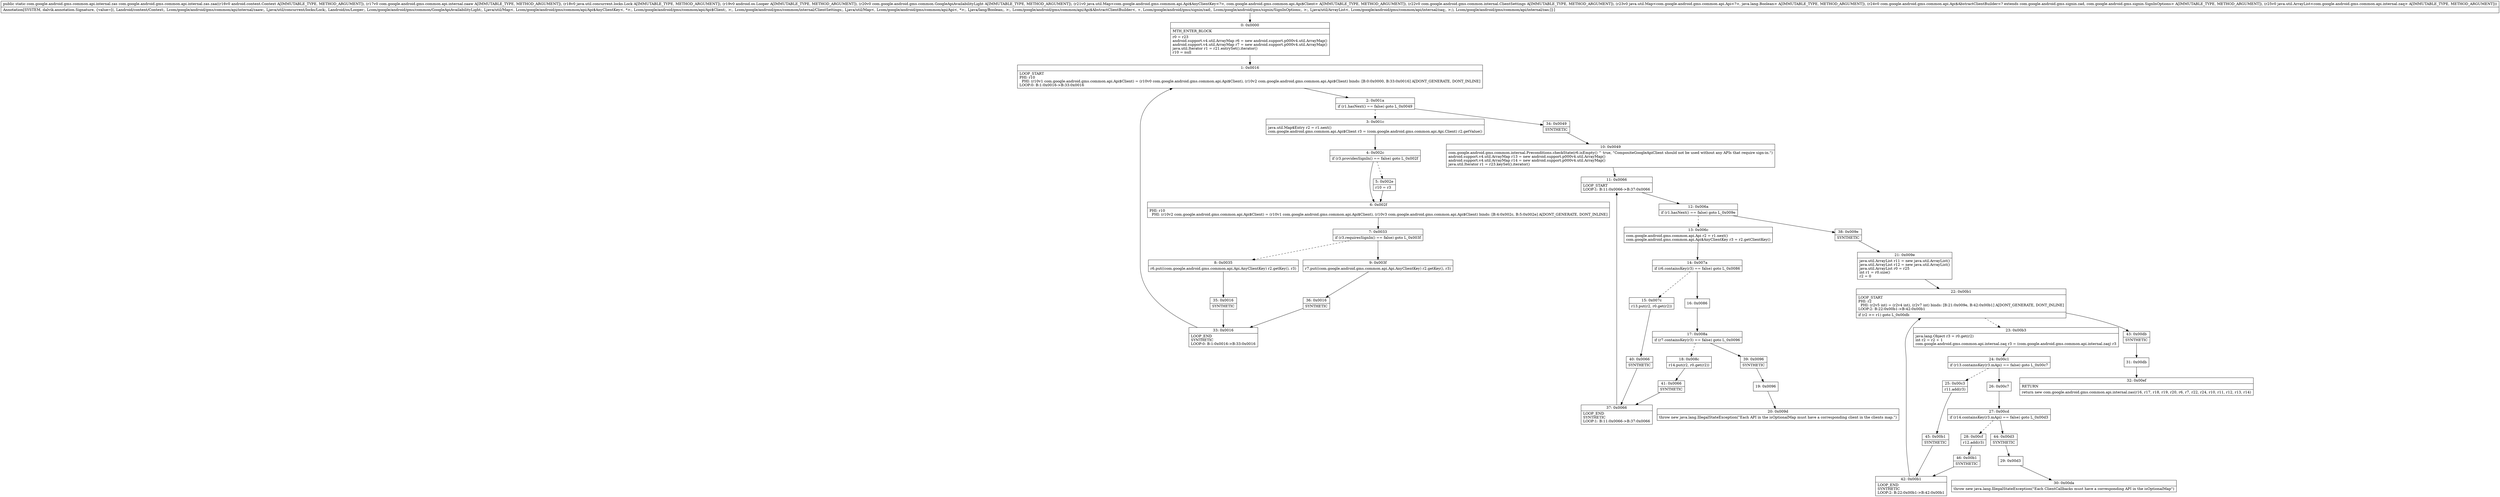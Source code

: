digraph "CFG forcom.google.android.gms.common.api.internal.zas.zaa(Landroid\/content\/Context;Lcom\/google\/android\/gms\/common\/api\/internal\/zaaw;Ljava\/util\/concurrent\/locks\/Lock;Landroid\/os\/Looper;Lcom\/google\/android\/gms\/common\/GoogleApiAvailabilityLight;Ljava\/util\/Map;Lcom\/google\/android\/gms\/common\/internal\/ClientSettings;Ljava\/util\/Map;Lcom\/google\/android\/gms\/common\/api\/Api$AbstractClientBuilder;Ljava\/util\/ArrayList;)Lcom\/google\/android\/gms\/common\/api\/internal\/zas;" {
Node_0 [shape=record,label="{0\:\ 0x0000|MTH_ENTER_BLOCK\l|r0 = r23\landroid.support.v4.util.ArrayMap r6 = new android.support.p000v4.util.ArrayMap()\landroid.support.v4.util.ArrayMap r7 = new android.support.p000v4.util.ArrayMap()\ljava.util.Iterator r1 = r21.entrySet().iterator()\lr10 = null\l}"];
Node_1 [shape=record,label="{1\:\ 0x0016|LOOP_START\lPHI: r10 \l  PHI: (r10v1 com.google.android.gms.common.api.Api$Client) = (r10v0 com.google.android.gms.common.api.Api$Client), (r10v2 com.google.android.gms.common.api.Api$Client) binds: [B:0:0x0000, B:33:0x0016] A[DONT_GENERATE, DONT_INLINE]\lLOOP:0: B:1:0x0016\-\>B:33:0x0016\l}"];
Node_2 [shape=record,label="{2\:\ 0x001a|if (r1.hasNext() == false) goto L_0x0049\l}"];
Node_3 [shape=record,label="{3\:\ 0x001c|java.util.Map$Entry r2 = r1.next()\lcom.google.android.gms.common.api.Api$Client r3 = (com.google.android.gms.common.api.Api.Client) r2.getValue()\l}"];
Node_4 [shape=record,label="{4\:\ 0x002c|if (r3.providesSignIn() == false) goto L_0x002f\l}"];
Node_5 [shape=record,label="{5\:\ 0x002e|r10 = r3\l}"];
Node_6 [shape=record,label="{6\:\ 0x002f|PHI: r10 \l  PHI: (r10v2 com.google.android.gms.common.api.Api$Client) = (r10v1 com.google.android.gms.common.api.Api$Client), (r10v3 com.google.android.gms.common.api.Api$Client) binds: [B:4:0x002c, B:5:0x002e] A[DONT_GENERATE, DONT_INLINE]\l}"];
Node_7 [shape=record,label="{7\:\ 0x0033|if (r3.requiresSignIn() == false) goto L_0x003f\l}"];
Node_8 [shape=record,label="{8\:\ 0x0035|r6.put((com.google.android.gms.common.api.Api.AnyClientKey) r2.getKey(), r3)\l}"];
Node_9 [shape=record,label="{9\:\ 0x003f|r7.put((com.google.android.gms.common.api.Api.AnyClientKey) r2.getKey(), r3)\l}"];
Node_10 [shape=record,label="{10\:\ 0x0049|com.google.android.gms.common.internal.Preconditions.checkState(r6.isEmpty() ^ true, \"CompositeGoogleApiClient should not be used without any APIs that require sign\-in.\")\landroid.support.v4.util.ArrayMap r13 = new android.support.p000v4.util.ArrayMap()\landroid.support.v4.util.ArrayMap r14 = new android.support.p000v4.util.ArrayMap()\ljava.util.Iterator r1 = r23.keySet().iterator()\l}"];
Node_11 [shape=record,label="{11\:\ 0x0066|LOOP_START\lLOOP:1: B:11:0x0066\-\>B:37:0x0066\l}"];
Node_12 [shape=record,label="{12\:\ 0x006a|if (r1.hasNext() == false) goto L_0x009e\l}"];
Node_13 [shape=record,label="{13\:\ 0x006c|com.google.android.gms.common.api.Api r2 = r1.next()\lcom.google.android.gms.common.api.Api$AnyClientKey r3 = r2.getClientKey()\l}"];
Node_14 [shape=record,label="{14\:\ 0x007a|if (r6.containsKey(r3) == false) goto L_0x0086\l}"];
Node_15 [shape=record,label="{15\:\ 0x007c|r13.put(r2, r0.get(r2))\l}"];
Node_16 [shape=record,label="{16\:\ 0x0086}"];
Node_17 [shape=record,label="{17\:\ 0x008a|if (r7.containsKey(r3) == false) goto L_0x0096\l}"];
Node_18 [shape=record,label="{18\:\ 0x008c|r14.put(r2, r0.get(r2))\l}"];
Node_19 [shape=record,label="{19\:\ 0x0096}"];
Node_20 [shape=record,label="{20\:\ 0x009d|throw new java.lang.IllegalStateException(\"Each API in the isOptionalMap must have a corresponding client in the clients map.\")\l}"];
Node_21 [shape=record,label="{21\:\ 0x009e|java.util.ArrayList r11 = new java.util.ArrayList()\ljava.util.ArrayList r12 = new java.util.ArrayList()\ljava.util.ArrayList r0 = r25\lint r1 = r0.size()\lr2 = 0\l}"];
Node_22 [shape=record,label="{22\:\ 0x00b1|LOOP_START\lPHI: r2 \l  PHI: (r2v5 int) = (r2v4 int), (r2v7 int) binds: [B:21:0x009e, B:42:0x00b1] A[DONT_GENERATE, DONT_INLINE]\lLOOP:2: B:22:0x00b1\-\>B:42:0x00b1\l|if (r2 \>= r1) goto L_0x00db\l}"];
Node_23 [shape=record,label="{23\:\ 0x00b3|java.lang.Object r3 = r0.get(r2)\lint r2 = r2 + 1\lcom.google.android.gms.common.api.internal.zaq r3 = (com.google.android.gms.common.api.internal.zaq) r3\l}"];
Node_24 [shape=record,label="{24\:\ 0x00c1|if (r13.containsKey(r3.mApi) == false) goto L_0x00c7\l}"];
Node_25 [shape=record,label="{25\:\ 0x00c3|r11.add(r3)\l}"];
Node_26 [shape=record,label="{26\:\ 0x00c7}"];
Node_27 [shape=record,label="{27\:\ 0x00cd|if (r14.containsKey(r3.mApi) == false) goto L_0x00d3\l}"];
Node_28 [shape=record,label="{28\:\ 0x00cf|r12.add(r3)\l}"];
Node_29 [shape=record,label="{29\:\ 0x00d3}"];
Node_30 [shape=record,label="{30\:\ 0x00da|throw new java.lang.IllegalStateException(\"Each ClientCallbacks must have a corresponding API in the isOptionalMap\")\l}"];
Node_31 [shape=record,label="{31\:\ 0x00db}"];
Node_32 [shape=record,label="{32\:\ 0x00ef|RETURN\l|return new com.google.android.gms.common.api.internal.zas(r16, r17, r18, r19, r20, r6, r7, r22, r24, r10, r11, r12, r13, r14)\l}"];
Node_33 [shape=record,label="{33\:\ 0x0016|LOOP_END\lSYNTHETIC\lLOOP:0: B:1:0x0016\-\>B:33:0x0016\l}"];
Node_34 [shape=record,label="{34\:\ 0x0049|SYNTHETIC\l}"];
Node_35 [shape=record,label="{35\:\ 0x0016|SYNTHETIC\l}"];
Node_36 [shape=record,label="{36\:\ 0x0016|SYNTHETIC\l}"];
Node_37 [shape=record,label="{37\:\ 0x0066|LOOP_END\lSYNTHETIC\lLOOP:1: B:11:0x0066\-\>B:37:0x0066\l}"];
Node_38 [shape=record,label="{38\:\ 0x009e|SYNTHETIC\l}"];
Node_39 [shape=record,label="{39\:\ 0x0096|SYNTHETIC\l}"];
Node_40 [shape=record,label="{40\:\ 0x0066|SYNTHETIC\l}"];
Node_41 [shape=record,label="{41\:\ 0x0066|SYNTHETIC\l}"];
Node_42 [shape=record,label="{42\:\ 0x00b1|LOOP_END\lSYNTHETIC\lLOOP:2: B:22:0x00b1\-\>B:42:0x00b1\l}"];
Node_43 [shape=record,label="{43\:\ 0x00db|SYNTHETIC\l}"];
Node_44 [shape=record,label="{44\:\ 0x00d3|SYNTHETIC\l}"];
Node_45 [shape=record,label="{45\:\ 0x00b1|SYNTHETIC\l}"];
Node_46 [shape=record,label="{46\:\ 0x00b1|SYNTHETIC\l}"];
MethodNode[shape=record,label="{public static com.google.android.gms.common.api.internal.zas com.google.android.gms.common.api.internal.zas.zaa((r16v0 android.content.Context A[IMMUTABLE_TYPE, METHOD_ARGUMENT]), (r17v0 com.google.android.gms.common.api.internal.zaaw A[IMMUTABLE_TYPE, METHOD_ARGUMENT]), (r18v0 java.util.concurrent.locks.Lock A[IMMUTABLE_TYPE, METHOD_ARGUMENT]), (r19v0 android.os.Looper A[IMMUTABLE_TYPE, METHOD_ARGUMENT]), (r20v0 com.google.android.gms.common.GoogleApiAvailabilityLight A[IMMUTABLE_TYPE, METHOD_ARGUMENT]), (r21v0 java.util.Map\<com.google.android.gms.common.api.Api$AnyClientKey\<?\>, com.google.android.gms.common.api.Api$Client\> A[IMMUTABLE_TYPE, METHOD_ARGUMENT]), (r22v0 com.google.android.gms.common.internal.ClientSettings A[IMMUTABLE_TYPE, METHOD_ARGUMENT]), (r23v0 java.util.Map\<com.google.android.gms.common.api.Api\<?\>, java.lang.Boolean\> A[IMMUTABLE_TYPE, METHOD_ARGUMENT]), (r24v0 com.google.android.gms.common.api.Api$AbstractClientBuilder\<? extends com.google.android.gms.signin.zad, com.google.android.gms.signin.SignInOptions\> A[IMMUTABLE_TYPE, METHOD_ARGUMENT]), (r25v0 java.util.ArrayList\<com.google.android.gms.common.api.internal.zaq\> A[IMMUTABLE_TYPE, METHOD_ARGUMENT]))  | Annotation[SYSTEM, dalvik.annotation.Signature, \{value=[(, Landroid\/content\/Context;, Lcom\/google\/android\/gms\/common\/api\/internal\/zaaw;, Ljava\/util\/concurrent\/locks\/Lock;, Landroid\/os\/Looper;, Lcom\/google\/android\/gms\/common\/GoogleApiAvailabilityLight;, Ljava\/util\/Map\<, Lcom\/google\/android\/gms\/common\/api\/Api$AnyClientKey\<, *\>;, Lcom\/google\/android\/gms\/common\/api\/Api$Client;, \>;, Lcom\/google\/android\/gms\/common\/internal\/ClientSettings;, Ljava\/util\/Map\<, Lcom\/google\/android\/gms\/common\/api\/Api\<, *\>;, Ljava\/lang\/Boolean;, \>;, Lcom\/google\/android\/gms\/common\/api\/Api$AbstractClientBuilder\<, +, Lcom\/google\/android\/gms\/signin\/zad;, Lcom\/google\/android\/gms\/signin\/SignInOptions;, \>;, Ljava\/util\/ArrayList\<, Lcom\/google\/android\/gms\/common\/api\/internal\/zaq;, \>;), Lcom\/google\/android\/gms\/common\/api\/internal\/zas;]\}]\l}"];
MethodNode -> Node_0;
Node_0 -> Node_1;
Node_1 -> Node_2;
Node_2 -> Node_3[style=dashed];
Node_2 -> Node_34;
Node_3 -> Node_4;
Node_4 -> Node_5[style=dashed];
Node_4 -> Node_6;
Node_5 -> Node_6;
Node_6 -> Node_7;
Node_7 -> Node_8[style=dashed];
Node_7 -> Node_9;
Node_8 -> Node_35;
Node_9 -> Node_36;
Node_10 -> Node_11;
Node_11 -> Node_12;
Node_12 -> Node_13[style=dashed];
Node_12 -> Node_38;
Node_13 -> Node_14;
Node_14 -> Node_15[style=dashed];
Node_14 -> Node_16;
Node_15 -> Node_40;
Node_16 -> Node_17;
Node_17 -> Node_18[style=dashed];
Node_17 -> Node_39;
Node_18 -> Node_41;
Node_19 -> Node_20;
Node_21 -> Node_22;
Node_22 -> Node_23[style=dashed];
Node_22 -> Node_43;
Node_23 -> Node_24;
Node_24 -> Node_25[style=dashed];
Node_24 -> Node_26;
Node_25 -> Node_45;
Node_26 -> Node_27;
Node_27 -> Node_28[style=dashed];
Node_27 -> Node_44;
Node_28 -> Node_46;
Node_29 -> Node_30;
Node_31 -> Node_32;
Node_33 -> Node_1;
Node_34 -> Node_10;
Node_35 -> Node_33;
Node_36 -> Node_33;
Node_37 -> Node_11;
Node_38 -> Node_21;
Node_39 -> Node_19;
Node_40 -> Node_37;
Node_41 -> Node_37;
Node_42 -> Node_22;
Node_43 -> Node_31;
Node_44 -> Node_29;
Node_45 -> Node_42;
Node_46 -> Node_42;
}


